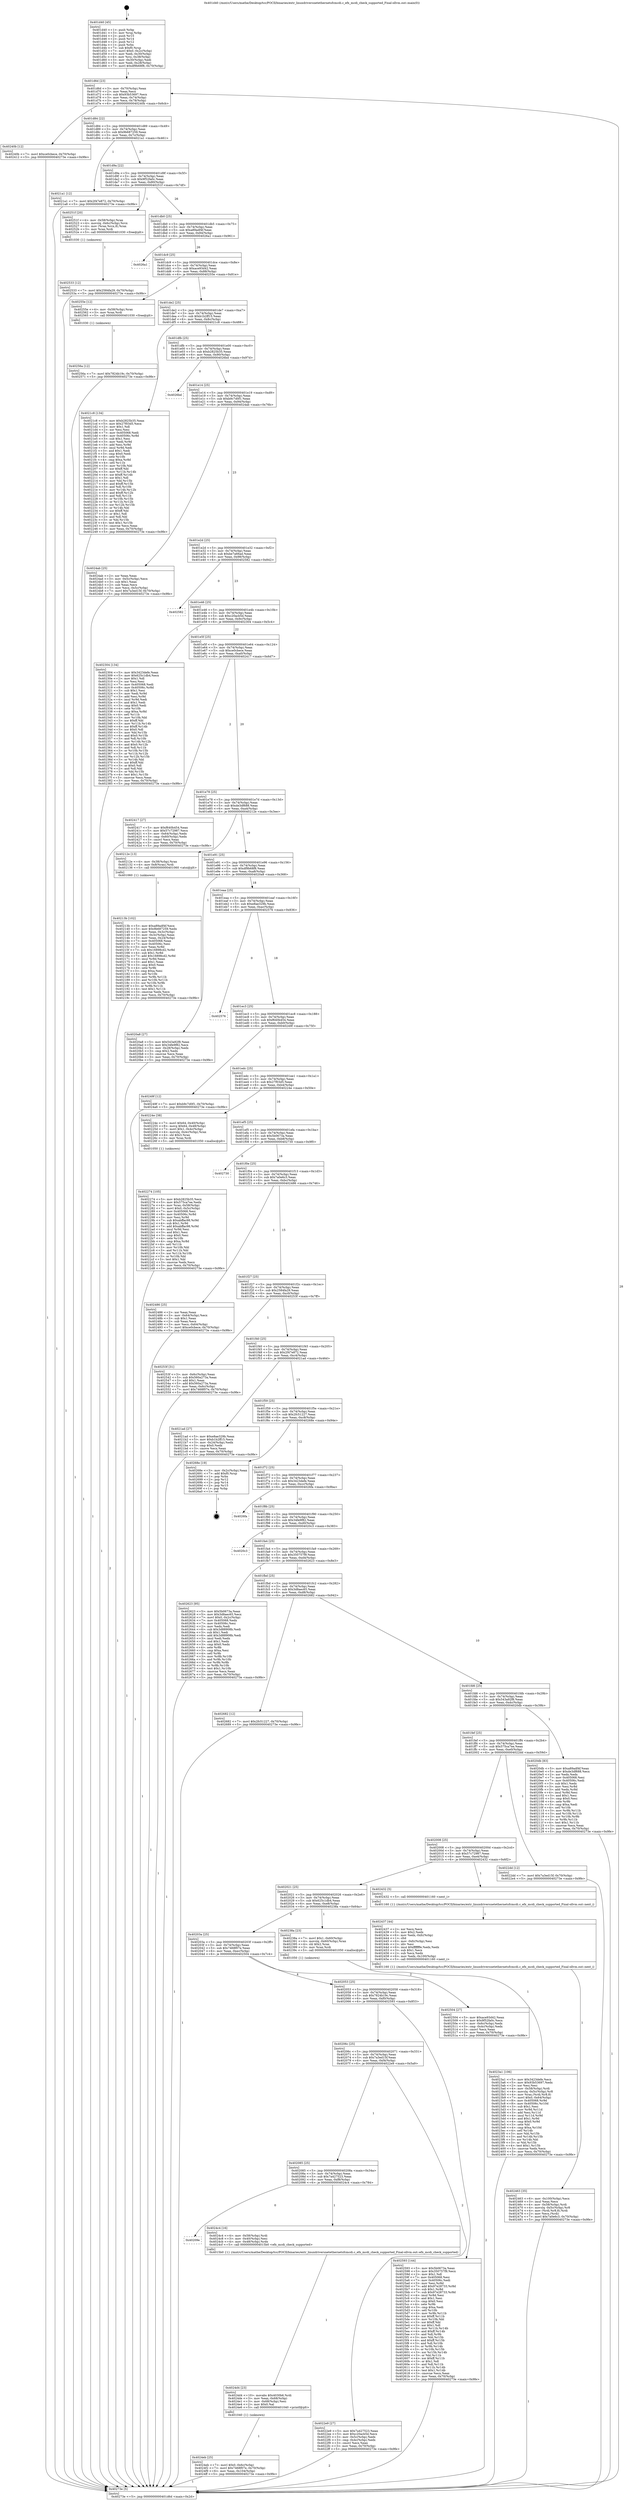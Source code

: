 digraph "0x401d40" {
  label = "0x401d40 (/mnt/c/Users/mathe/Desktop/tcc/POCII/binaries/extr_linuxdriversnetethernetsfcmcdi.c_efx_mcdi_check_supported_Final-ollvm.out::main(0))"
  labelloc = "t"
  node[shape=record]

  Entry [label="",width=0.3,height=0.3,shape=circle,fillcolor=black,style=filled]
  "0x401d6d" [label="{
     0x401d6d [23]\l
     | [instrs]\l
     &nbsp;&nbsp;0x401d6d \<+3\>: mov -0x70(%rbp),%eax\l
     &nbsp;&nbsp;0x401d70 \<+2\>: mov %eax,%ecx\l
     &nbsp;&nbsp;0x401d72 \<+6\>: sub $0x93b53697,%ecx\l
     &nbsp;&nbsp;0x401d78 \<+3\>: mov %eax,-0x74(%rbp)\l
     &nbsp;&nbsp;0x401d7b \<+3\>: mov %ecx,-0x78(%rbp)\l
     &nbsp;&nbsp;0x401d7e \<+6\>: je 000000000040240b \<main+0x6cb\>\l
  }"]
  "0x40240b" [label="{
     0x40240b [12]\l
     | [instrs]\l
     &nbsp;&nbsp;0x40240b \<+7\>: movl $0xce0cbece,-0x70(%rbp)\l
     &nbsp;&nbsp;0x402412 \<+5\>: jmp 000000000040273e \<main+0x9fe\>\l
  }"]
  "0x401d84" [label="{
     0x401d84 [22]\l
     | [instrs]\l
     &nbsp;&nbsp;0x401d84 \<+5\>: jmp 0000000000401d89 \<main+0x49\>\l
     &nbsp;&nbsp;0x401d89 \<+3\>: mov -0x74(%rbp),%eax\l
     &nbsp;&nbsp;0x401d8c \<+5\>: sub $0x9b687259,%eax\l
     &nbsp;&nbsp;0x401d91 \<+3\>: mov %eax,-0x7c(%rbp)\l
     &nbsp;&nbsp;0x401d94 \<+6\>: je 00000000004021a1 \<main+0x461\>\l
  }"]
  Exit [label="",width=0.3,height=0.3,shape=circle,fillcolor=black,style=filled,peripheries=2]
  "0x4021a1" [label="{
     0x4021a1 [12]\l
     | [instrs]\l
     &nbsp;&nbsp;0x4021a1 \<+7\>: movl $0x2f47e872,-0x70(%rbp)\l
     &nbsp;&nbsp;0x4021a8 \<+5\>: jmp 000000000040273e \<main+0x9fe\>\l
  }"]
  "0x401d9a" [label="{
     0x401d9a [22]\l
     | [instrs]\l
     &nbsp;&nbsp;0x401d9a \<+5\>: jmp 0000000000401d9f \<main+0x5f\>\l
     &nbsp;&nbsp;0x401d9f \<+3\>: mov -0x74(%rbp),%eax\l
     &nbsp;&nbsp;0x401da2 \<+5\>: sub $0x9f52fa0c,%eax\l
     &nbsp;&nbsp;0x401da7 \<+3\>: mov %eax,-0x80(%rbp)\l
     &nbsp;&nbsp;0x401daa \<+6\>: je 000000000040251f \<main+0x7df\>\l
  }"]
  "0x40256a" [label="{
     0x40256a [12]\l
     | [instrs]\l
     &nbsp;&nbsp;0x40256a \<+7\>: movl $0x7824b19c,-0x70(%rbp)\l
     &nbsp;&nbsp;0x402571 \<+5\>: jmp 000000000040273e \<main+0x9fe\>\l
  }"]
  "0x40251f" [label="{
     0x40251f [20]\l
     | [instrs]\l
     &nbsp;&nbsp;0x40251f \<+4\>: mov -0x58(%rbp),%rax\l
     &nbsp;&nbsp;0x402523 \<+4\>: movslq -0x6c(%rbp),%rcx\l
     &nbsp;&nbsp;0x402527 \<+4\>: mov (%rax,%rcx,8),%rax\l
     &nbsp;&nbsp;0x40252b \<+3\>: mov %rax,%rdi\l
     &nbsp;&nbsp;0x40252e \<+5\>: call 0000000000401030 \<free@plt\>\l
     | [calls]\l
     &nbsp;&nbsp;0x401030 \{1\} (unknown)\l
  }"]
  "0x401db0" [label="{
     0x401db0 [25]\l
     | [instrs]\l
     &nbsp;&nbsp;0x401db0 \<+5\>: jmp 0000000000401db5 \<main+0x75\>\l
     &nbsp;&nbsp;0x401db5 \<+3\>: mov -0x74(%rbp),%eax\l
     &nbsp;&nbsp;0x401db8 \<+5\>: sub $0xa89adf4f,%eax\l
     &nbsp;&nbsp;0x401dbd \<+6\>: mov %eax,-0x84(%rbp)\l
     &nbsp;&nbsp;0x401dc3 \<+6\>: je 00000000004026a1 \<main+0x961\>\l
  }"]
  "0x402533" [label="{
     0x402533 [12]\l
     | [instrs]\l
     &nbsp;&nbsp;0x402533 \<+7\>: movl $0x2584fa29,-0x70(%rbp)\l
     &nbsp;&nbsp;0x40253a \<+5\>: jmp 000000000040273e \<main+0x9fe\>\l
  }"]
  "0x4026a1" [label="{
     0x4026a1\l
  }", style=dashed]
  "0x401dc9" [label="{
     0x401dc9 [25]\l
     | [instrs]\l
     &nbsp;&nbsp;0x401dc9 \<+5\>: jmp 0000000000401dce \<main+0x8e\>\l
     &nbsp;&nbsp;0x401dce \<+3\>: mov -0x74(%rbp),%eax\l
     &nbsp;&nbsp;0x401dd1 \<+5\>: sub $0xace93d42,%eax\l
     &nbsp;&nbsp;0x401dd6 \<+6\>: mov %eax,-0x88(%rbp)\l
     &nbsp;&nbsp;0x401ddc \<+6\>: je 000000000040255e \<main+0x81e\>\l
  }"]
  "0x4024eb" [label="{
     0x4024eb [25]\l
     | [instrs]\l
     &nbsp;&nbsp;0x4024eb \<+7\>: movl $0x0,-0x6c(%rbp)\l
     &nbsp;&nbsp;0x4024f2 \<+7\>: movl $0x7468f07e,-0x70(%rbp)\l
     &nbsp;&nbsp;0x4024f9 \<+6\>: mov %eax,-0x104(%rbp)\l
     &nbsp;&nbsp;0x4024ff \<+5\>: jmp 000000000040273e \<main+0x9fe\>\l
  }"]
  "0x40255e" [label="{
     0x40255e [12]\l
     | [instrs]\l
     &nbsp;&nbsp;0x40255e \<+4\>: mov -0x58(%rbp),%rax\l
     &nbsp;&nbsp;0x402562 \<+3\>: mov %rax,%rdi\l
     &nbsp;&nbsp;0x402565 \<+5\>: call 0000000000401030 \<free@plt\>\l
     | [calls]\l
     &nbsp;&nbsp;0x401030 \{1\} (unknown)\l
  }"]
  "0x401de2" [label="{
     0x401de2 [25]\l
     | [instrs]\l
     &nbsp;&nbsp;0x401de2 \<+5\>: jmp 0000000000401de7 \<main+0xa7\>\l
     &nbsp;&nbsp;0x401de7 \<+3\>: mov -0x74(%rbp),%eax\l
     &nbsp;&nbsp;0x401dea \<+5\>: sub $0xb1b2ff15,%eax\l
     &nbsp;&nbsp;0x401def \<+6\>: mov %eax,-0x8c(%rbp)\l
     &nbsp;&nbsp;0x401df5 \<+6\>: je 00000000004021c8 \<main+0x488\>\l
  }"]
  "0x4024d4" [label="{
     0x4024d4 [23]\l
     | [instrs]\l
     &nbsp;&nbsp;0x4024d4 \<+10\>: movabs $0x4030b6,%rdi\l
     &nbsp;&nbsp;0x4024de \<+3\>: mov %eax,-0x68(%rbp)\l
     &nbsp;&nbsp;0x4024e1 \<+3\>: mov -0x68(%rbp),%esi\l
     &nbsp;&nbsp;0x4024e4 \<+2\>: mov $0x0,%al\l
     &nbsp;&nbsp;0x4024e6 \<+5\>: call 0000000000401040 \<printf@plt\>\l
     | [calls]\l
     &nbsp;&nbsp;0x401040 \{1\} (unknown)\l
  }"]
  "0x4021c8" [label="{
     0x4021c8 [134]\l
     | [instrs]\l
     &nbsp;&nbsp;0x4021c8 \<+5\>: mov $0xb2825b35,%eax\l
     &nbsp;&nbsp;0x4021cd \<+5\>: mov $0x27f03d5,%ecx\l
     &nbsp;&nbsp;0x4021d2 \<+2\>: mov $0x1,%dl\l
     &nbsp;&nbsp;0x4021d4 \<+2\>: xor %esi,%esi\l
     &nbsp;&nbsp;0x4021d6 \<+7\>: mov 0x405068,%edi\l
     &nbsp;&nbsp;0x4021dd \<+8\>: mov 0x40506c,%r8d\l
     &nbsp;&nbsp;0x4021e5 \<+3\>: sub $0x1,%esi\l
     &nbsp;&nbsp;0x4021e8 \<+3\>: mov %edi,%r9d\l
     &nbsp;&nbsp;0x4021eb \<+3\>: add %esi,%r9d\l
     &nbsp;&nbsp;0x4021ee \<+4\>: imul %r9d,%edi\l
     &nbsp;&nbsp;0x4021f2 \<+3\>: and $0x1,%edi\l
     &nbsp;&nbsp;0x4021f5 \<+3\>: cmp $0x0,%edi\l
     &nbsp;&nbsp;0x4021f8 \<+4\>: sete %r10b\l
     &nbsp;&nbsp;0x4021fc \<+4\>: cmp $0xa,%r8d\l
     &nbsp;&nbsp;0x402200 \<+4\>: setl %r11b\l
     &nbsp;&nbsp;0x402204 \<+3\>: mov %r10b,%bl\l
     &nbsp;&nbsp;0x402207 \<+3\>: xor $0xff,%bl\l
     &nbsp;&nbsp;0x40220a \<+3\>: mov %r11b,%r14b\l
     &nbsp;&nbsp;0x40220d \<+4\>: xor $0xff,%r14b\l
     &nbsp;&nbsp;0x402211 \<+3\>: xor $0x1,%dl\l
     &nbsp;&nbsp;0x402214 \<+3\>: mov %bl,%r15b\l
     &nbsp;&nbsp;0x402217 \<+4\>: and $0xff,%r15b\l
     &nbsp;&nbsp;0x40221b \<+3\>: and %dl,%r10b\l
     &nbsp;&nbsp;0x40221e \<+3\>: mov %r14b,%r12b\l
     &nbsp;&nbsp;0x402221 \<+4\>: and $0xff,%r12b\l
     &nbsp;&nbsp;0x402225 \<+3\>: and %dl,%r11b\l
     &nbsp;&nbsp;0x402228 \<+3\>: or %r10b,%r15b\l
     &nbsp;&nbsp;0x40222b \<+3\>: or %r11b,%r12b\l
     &nbsp;&nbsp;0x40222e \<+3\>: xor %r12b,%r15b\l
     &nbsp;&nbsp;0x402231 \<+3\>: or %r14b,%bl\l
     &nbsp;&nbsp;0x402234 \<+3\>: xor $0xff,%bl\l
     &nbsp;&nbsp;0x402237 \<+3\>: or $0x1,%dl\l
     &nbsp;&nbsp;0x40223a \<+2\>: and %dl,%bl\l
     &nbsp;&nbsp;0x40223c \<+3\>: or %bl,%r15b\l
     &nbsp;&nbsp;0x40223f \<+4\>: test $0x1,%r15b\l
     &nbsp;&nbsp;0x402243 \<+3\>: cmovne %ecx,%eax\l
     &nbsp;&nbsp;0x402246 \<+3\>: mov %eax,-0x70(%rbp)\l
     &nbsp;&nbsp;0x402249 \<+5\>: jmp 000000000040273e \<main+0x9fe\>\l
  }"]
  "0x401dfb" [label="{
     0x401dfb [25]\l
     | [instrs]\l
     &nbsp;&nbsp;0x401dfb \<+5\>: jmp 0000000000401e00 \<main+0xc0\>\l
     &nbsp;&nbsp;0x401e00 \<+3\>: mov -0x74(%rbp),%eax\l
     &nbsp;&nbsp;0x401e03 \<+5\>: sub $0xb2825b35,%eax\l
     &nbsp;&nbsp;0x401e08 \<+6\>: mov %eax,-0x90(%rbp)\l
     &nbsp;&nbsp;0x401e0e \<+6\>: je 00000000004026bd \<main+0x97d\>\l
  }"]
  "0x40209e" [label="{
     0x40209e\l
  }", style=dashed]
  "0x4026bd" [label="{
     0x4026bd\l
  }", style=dashed]
  "0x401e14" [label="{
     0x401e14 [25]\l
     | [instrs]\l
     &nbsp;&nbsp;0x401e14 \<+5\>: jmp 0000000000401e19 \<main+0xd9\>\l
     &nbsp;&nbsp;0x401e19 \<+3\>: mov -0x74(%rbp),%eax\l
     &nbsp;&nbsp;0x401e1c \<+5\>: sub $0xb9c7d0f1,%eax\l
     &nbsp;&nbsp;0x401e21 \<+6\>: mov %eax,-0x94(%rbp)\l
     &nbsp;&nbsp;0x401e27 \<+6\>: je 00000000004024ab \<main+0x76b\>\l
  }"]
  "0x4024c4" [label="{
     0x4024c4 [16]\l
     | [instrs]\l
     &nbsp;&nbsp;0x4024c4 \<+4\>: mov -0x58(%rbp),%rdi\l
     &nbsp;&nbsp;0x4024c8 \<+3\>: mov -0x40(%rbp),%esi\l
     &nbsp;&nbsp;0x4024cb \<+4\>: mov -0x48(%rbp),%rdx\l
     &nbsp;&nbsp;0x4024cf \<+5\>: call 00000000004015b0 \<efx_mcdi_check_supported\>\l
     | [calls]\l
     &nbsp;&nbsp;0x4015b0 \{1\} (/mnt/c/Users/mathe/Desktop/tcc/POCII/binaries/extr_linuxdriversnetethernetsfcmcdi.c_efx_mcdi_check_supported_Final-ollvm.out::efx_mcdi_check_supported)\l
  }"]
  "0x4024ab" [label="{
     0x4024ab [25]\l
     | [instrs]\l
     &nbsp;&nbsp;0x4024ab \<+2\>: xor %eax,%eax\l
     &nbsp;&nbsp;0x4024ad \<+3\>: mov -0x5c(%rbp),%ecx\l
     &nbsp;&nbsp;0x4024b0 \<+3\>: sub $0x1,%eax\l
     &nbsp;&nbsp;0x4024b3 \<+2\>: sub %eax,%ecx\l
     &nbsp;&nbsp;0x4024b5 \<+3\>: mov %ecx,-0x5c(%rbp)\l
     &nbsp;&nbsp;0x4024b8 \<+7\>: movl $0x7a3ed15f,-0x70(%rbp)\l
     &nbsp;&nbsp;0x4024bf \<+5\>: jmp 000000000040273e \<main+0x9fe\>\l
  }"]
  "0x401e2d" [label="{
     0x401e2d [25]\l
     | [instrs]\l
     &nbsp;&nbsp;0x401e2d \<+5\>: jmp 0000000000401e32 \<main+0xf2\>\l
     &nbsp;&nbsp;0x401e32 \<+3\>: mov -0x74(%rbp),%eax\l
     &nbsp;&nbsp;0x401e35 \<+5\>: sub $0xbe7a66ad,%eax\l
     &nbsp;&nbsp;0x401e3a \<+6\>: mov %eax,-0x98(%rbp)\l
     &nbsp;&nbsp;0x401e40 \<+6\>: je 0000000000402582 \<main+0x842\>\l
  }"]
  "0x402463" [label="{
     0x402463 [35]\l
     | [instrs]\l
     &nbsp;&nbsp;0x402463 \<+6\>: mov -0x100(%rbp),%ecx\l
     &nbsp;&nbsp;0x402469 \<+3\>: imul %eax,%ecx\l
     &nbsp;&nbsp;0x40246c \<+4\>: mov -0x58(%rbp),%rdi\l
     &nbsp;&nbsp;0x402470 \<+4\>: movslq -0x5c(%rbp),%r8\l
     &nbsp;&nbsp;0x402474 \<+4\>: mov (%rdi,%r8,8),%rdi\l
     &nbsp;&nbsp;0x402478 \<+2\>: mov %ecx,(%rdi)\l
     &nbsp;&nbsp;0x40247a \<+7\>: movl $0x7a0e6c3,-0x70(%rbp)\l
     &nbsp;&nbsp;0x402481 \<+5\>: jmp 000000000040273e \<main+0x9fe\>\l
  }"]
  "0x402582" [label="{
     0x402582\l
  }", style=dashed]
  "0x401e46" [label="{
     0x401e46 [25]\l
     | [instrs]\l
     &nbsp;&nbsp;0x401e46 \<+5\>: jmp 0000000000401e4b \<main+0x10b\>\l
     &nbsp;&nbsp;0x401e4b \<+3\>: mov -0x74(%rbp),%eax\l
     &nbsp;&nbsp;0x401e4e \<+5\>: sub $0xc20acb5d,%eax\l
     &nbsp;&nbsp;0x401e53 \<+6\>: mov %eax,-0x9c(%rbp)\l
     &nbsp;&nbsp;0x401e59 \<+6\>: je 0000000000402304 \<main+0x5c4\>\l
  }"]
  "0x402437" [label="{
     0x402437 [44]\l
     | [instrs]\l
     &nbsp;&nbsp;0x402437 \<+2\>: xor %ecx,%ecx\l
     &nbsp;&nbsp;0x402439 \<+5\>: mov $0x2,%edx\l
     &nbsp;&nbsp;0x40243e \<+6\>: mov %edx,-0xfc(%rbp)\l
     &nbsp;&nbsp;0x402444 \<+1\>: cltd\l
     &nbsp;&nbsp;0x402445 \<+6\>: mov -0xfc(%rbp),%esi\l
     &nbsp;&nbsp;0x40244b \<+2\>: idiv %esi\l
     &nbsp;&nbsp;0x40244d \<+6\>: imul $0xfffffffe,%edx,%edx\l
     &nbsp;&nbsp;0x402453 \<+3\>: sub $0x1,%ecx\l
     &nbsp;&nbsp;0x402456 \<+2\>: sub %ecx,%edx\l
     &nbsp;&nbsp;0x402458 \<+6\>: mov %edx,-0x100(%rbp)\l
     &nbsp;&nbsp;0x40245e \<+5\>: call 0000000000401160 \<next_i\>\l
     | [calls]\l
     &nbsp;&nbsp;0x401160 \{1\} (/mnt/c/Users/mathe/Desktop/tcc/POCII/binaries/extr_linuxdriversnetethernetsfcmcdi.c_efx_mcdi_check_supported_Final-ollvm.out::next_i)\l
  }"]
  "0x402304" [label="{
     0x402304 [134]\l
     | [instrs]\l
     &nbsp;&nbsp;0x402304 \<+5\>: mov $0x3423defe,%eax\l
     &nbsp;&nbsp;0x402309 \<+5\>: mov $0x625c1db4,%ecx\l
     &nbsp;&nbsp;0x40230e \<+2\>: mov $0x1,%dl\l
     &nbsp;&nbsp;0x402310 \<+2\>: xor %esi,%esi\l
     &nbsp;&nbsp;0x402312 \<+7\>: mov 0x405068,%edi\l
     &nbsp;&nbsp;0x402319 \<+8\>: mov 0x40506c,%r8d\l
     &nbsp;&nbsp;0x402321 \<+3\>: sub $0x1,%esi\l
     &nbsp;&nbsp;0x402324 \<+3\>: mov %edi,%r9d\l
     &nbsp;&nbsp;0x402327 \<+3\>: add %esi,%r9d\l
     &nbsp;&nbsp;0x40232a \<+4\>: imul %r9d,%edi\l
     &nbsp;&nbsp;0x40232e \<+3\>: and $0x1,%edi\l
     &nbsp;&nbsp;0x402331 \<+3\>: cmp $0x0,%edi\l
     &nbsp;&nbsp;0x402334 \<+4\>: sete %r10b\l
     &nbsp;&nbsp;0x402338 \<+4\>: cmp $0xa,%r8d\l
     &nbsp;&nbsp;0x40233c \<+4\>: setl %r11b\l
     &nbsp;&nbsp;0x402340 \<+3\>: mov %r10b,%bl\l
     &nbsp;&nbsp;0x402343 \<+3\>: xor $0xff,%bl\l
     &nbsp;&nbsp;0x402346 \<+3\>: mov %r11b,%r14b\l
     &nbsp;&nbsp;0x402349 \<+4\>: xor $0xff,%r14b\l
     &nbsp;&nbsp;0x40234d \<+3\>: xor $0x0,%dl\l
     &nbsp;&nbsp;0x402350 \<+3\>: mov %bl,%r15b\l
     &nbsp;&nbsp;0x402353 \<+4\>: and $0x0,%r15b\l
     &nbsp;&nbsp;0x402357 \<+3\>: and %dl,%r10b\l
     &nbsp;&nbsp;0x40235a \<+3\>: mov %r14b,%r12b\l
     &nbsp;&nbsp;0x40235d \<+4\>: and $0x0,%r12b\l
     &nbsp;&nbsp;0x402361 \<+3\>: and %dl,%r11b\l
     &nbsp;&nbsp;0x402364 \<+3\>: or %r10b,%r15b\l
     &nbsp;&nbsp;0x402367 \<+3\>: or %r11b,%r12b\l
     &nbsp;&nbsp;0x40236a \<+3\>: xor %r12b,%r15b\l
     &nbsp;&nbsp;0x40236d \<+3\>: or %r14b,%bl\l
     &nbsp;&nbsp;0x402370 \<+3\>: xor $0xff,%bl\l
     &nbsp;&nbsp;0x402373 \<+3\>: or $0x0,%dl\l
     &nbsp;&nbsp;0x402376 \<+2\>: and %dl,%bl\l
     &nbsp;&nbsp;0x402378 \<+3\>: or %bl,%r15b\l
     &nbsp;&nbsp;0x40237b \<+4\>: test $0x1,%r15b\l
     &nbsp;&nbsp;0x40237f \<+3\>: cmovne %ecx,%eax\l
     &nbsp;&nbsp;0x402382 \<+3\>: mov %eax,-0x70(%rbp)\l
     &nbsp;&nbsp;0x402385 \<+5\>: jmp 000000000040273e \<main+0x9fe\>\l
  }"]
  "0x401e5f" [label="{
     0x401e5f [25]\l
     | [instrs]\l
     &nbsp;&nbsp;0x401e5f \<+5\>: jmp 0000000000401e64 \<main+0x124\>\l
     &nbsp;&nbsp;0x401e64 \<+3\>: mov -0x74(%rbp),%eax\l
     &nbsp;&nbsp;0x401e67 \<+5\>: sub $0xce0cbece,%eax\l
     &nbsp;&nbsp;0x401e6c \<+6\>: mov %eax,-0xa0(%rbp)\l
     &nbsp;&nbsp;0x401e72 \<+6\>: je 0000000000402417 \<main+0x6d7\>\l
  }"]
  "0x4023a1" [label="{
     0x4023a1 [106]\l
     | [instrs]\l
     &nbsp;&nbsp;0x4023a1 \<+5\>: mov $0x3423defe,%ecx\l
     &nbsp;&nbsp;0x4023a6 \<+5\>: mov $0x93b53697,%edx\l
     &nbsp;&nbsp;0x4023ab \<+2\>: xor %esi,%esi\l
     &nbsp;&nbsp;0x4023ad \<+4\>: mov -0x58(%rbp),%rdi\l
     &nbsp;&nbsp;0x4023b1 \<+4\>: movslq -0x5c(%rbp),%r8\l
     &nbsp;&nbsp;0x4023b5 \<+4\>: mov %rax,(%rdi,%r8,8)\l
     &nbsp;&nbsp;0x4023b9 \<+7\>: movl $0x0,-0x64(%rbp)\l
     &nbsp;&nbsp;0x4023c0 \<+8\>: mov 0x405068,%r9d\l
     &nbsp;&nbsp;0x4023c8 \<+8\>: mov 0x40506c,%r10d\l
     &nbsp;&nbsp;0x4023d0 \<+3\>: sub $0x1,%esi\l
     &nbsp;&nbsp;0x4023d3 \<+3\>: mov %r9d,%r11d\l
     &nbsp;&nbsp;0x4023d6 \<+3\>: add %esi,%r11d\l
     &nbsp;&nbsp;0x4023d9 \<+4\>: imul %r11d,%r9d\l
     &nbsp;&nbsp;0x4023dd \<+4\>: and $0x1,%r9d\l
     &nbsp;&nbsp;0x4023e1 \<+4\>: cmp $0x0,%r9d\l
     &nbsp;&nbsp;0x4023e5 \<+3\>: sete %bl\l
     &nbsp;&nbsp;0x4023e8 \<+4\>: cmp $0xa,%r10d\l
     &nbsp;&nbsp;0x4023ec \<+4\>: setl %r14b\l
     &nbsp;&nbsp;0x4023f0 \<+3\>: mov %bl,%r15b\l
     &nbsp;&nbsp;0x4023f3 \<+3\>: and %r14b,%r15b\l
     &nbsp;&nbsp;0x4023f6 \<+3\>: xor %r14b,%bl\l
     &nbsp;&nbsp;0x4023f9 \<+3\>: or %bl,%r15b\l
     &nbsp;&nbsp;0x4023fc \<+4\>: test $0x1,%r15b\l
     &nbsp;&nbsp;0x402400 \<+3\>: cmovne %edx,%ecx\l
     &nbsp;&nbsp;0x402403 \<+3\>: mov %ecx,-0x70(%rbp)\l
     &nbsp;&nbsp;0x402406 \<+5\>: jmp 000000000040273e \<main+0x9fe\>\l
  }"]
  "0x402417" [label="{
     0x402417 [27]\l
     | [instrs]\l
     &nbsp;&nbsp;0x402417 \<+5\>: mov $0xf640b454,%eax\l
     &nbsp;&nbsp;0x40241c \<+5\>: mov $0x57c72987,%ecx\l
     &nbsp;&nbsp;0x402421 \<+3\>: mov -0x64(%rbp),%edx\l
     &nbsp;&nbsp;0x402424 \<+3\>: cmp -0x60(%rbp),%edx\l
     &nbsp;&nbsp;0x402427 \<+3\>: cmovl %ecx,%eax\l
     &nbsp;&nbsp;0x40242a \<+3\>: mov %eax,-0x70(%rbp)\l
     &nbsp;&nbsp;0x40242d \<+5\>: jmp 000000000040273e \<main+0x9fe\>\l
  }"]
  "0x401e78" [label="{
     0x401e78 [25]\l
     | [instrs]\l
     &nbsp;&nbsp;0x401e78 \<+5\>: jmp 0000000000401e7d \<main+0x13d\>\l
     &nbsp;&nbsp;0x401e7d \<+3\>: mov -0x74(%rbp),%eax\l
     &nbsp;&nbsp;0x401e80 \<+5\>: sub $0xde3df688,%eax\l
     &nbsp;&nbsp;0x401e85 \<+6\>: mov %eax,-0xa4(%rbp)\l
     &nbsp;&nbsp;0x401e8b \<+6\>: je 000000000040212e \<main+0x3ee\>\l
  }"]
  "0x402085" [label="{
     0x402085 [25]\l
     | [instrs]\l
     &nbsp;&nbsp;0x402085 \<+5\>: jmp 000000000040208a \<main+0x34a\>\l
     &nbsp;&nbsp;0x40208a \<+3\>: mov -0x74(%rbp),%eax\l
     &nbsp;&nbsp;0x40208d \<+5\>: sub $0x7a427523,%eax\l
     &nbsp;&nbsp;0x402092 \<+6\>: mov %eax,-0xf8(%rbp)\l
     &nbsp;&nbsp;0x402098 \<+6\>: je 00000000004024c4 \<main+0x784\>\l
  }"]
  "0x40212e" [label="{
     0x40212e [13]\l
     | [instrs]\l
     &nbsp;&nbsp;0x40212e \<+4\>: mov -0x38(%rbp),%rax\l
     &nbsp;&nbsp;0x402132 \<+4\>: mov 0x8(%rax),%rdi\l
     &nbsp;&nbsp;0x402136 \<+5\>: call 0000000000401060 \<atoi@plt\>\l
     | [calls]\l
     &nbsp;&nbsp;0x401060 \{1\} (unknown)\l
  }"]
  "0x401e91" [label="{
     0x401e91 [25]\l
     | [instrs]\l
     &nbsp;&nbsp;0x401e91 \<+5\>: jmp 0000000000401e96 \<main+0x156\>\l
     &nbsp;&nbsp;0x401e96 \<+3\>: mov -0x74(%rbp),%eax\l
     &nbsp;&nbsp;0x401e99 \<+5\>: sub $0xdf9b68f8,%eax\l
     &nbsp;&nbsp;0x401e9e \<+6\>: mov %eax,-0xa8(%rbp)\l
     &nbsp;&nbsp;0x401ea4 \<+6\>: je 00000000004020a8 \<main+0x368\>\l
  }"]
  "0x4022e9" [label="{
     0x4022e9 [27]\l
     | [instrs]\l
     &nbsp;&nbsp;0x4022e9 \<+5\>: mov $0x7a427523,%eax\l
     &nbsp;&nbsp;0x4022ee \<+5\>: mov $0xc20acb5d,%ecx\l
     &nbsp;&nbsp;0x4022f3 \<+3\>: mov -0x5c(%rbp),%edx\l
     &nbsp;&nbsp;0x4022f6 \<+3\>: cmp -0x4c(%rbp),%edx\l
     &nbsp;&nbsp;0x4022f9 \<+3\>: cmovl %ecx,%eax\l
     &nbsp;&nbsp;0x4022fc \<+3\>: mov %eax,-0x70(%rbp)\l
     &nbsp;&nbsp;0x4022ff \<+5\>: jmp 000000000040273e \<main+0x9fe\>\l
  }"]
  "0x4020a8" [label="{
     0x4020a8 [27]\l
     | [instrs]\l
     &nbsp;&nbsp;0x4020a8 \<+5\>: mov $0x543a92f8,%eax\l
     &nbsp;&nbsp;0x4020ad \<+5\>: mov $0x34fe9f82,%ecx\l
     &nbsp;&nbsp;0x4020b2 \<+3\>: mov -0x28(%rbp),%edx\l
     &nbsp;&nbsp;0x4020b5 \<+3\>: cmp $0x2,%edx\l
     &nbsp;&nbsp;0x4020b8 \<+3\>: cmovne %ecx,%eax\l
     &nbsp;&nbsp;0x4020bb \<+3\>: mov %eax,-0x70(%rbp)\l
     &nbsp;&nbsp;0x4020be \<+5\>: jmp 000000000040273e \<main+0x9fe\>\l
  }"]
  "0x401eaa" [label="{
     0x401eaa [25]\l
     | [instrs]\l
     &nbsp;&nbsp;0x401eaa \<+5\>: jmp 0000000000401eaf \<main+0x16f\>\l
     &nbsp;&nbsp;0x401eaf \<+3\>: mov -0x74(%rbp),%eax\l
     &nbsp;&nbsp;0x401eb2 \<+5\>: sub $0xe8ae329b,%eax\l
     &nbsp;&nbsp;0x401eb7 \<+6\>: mov %eax,-0xac(%rbp)\l
     &nbsp;&nbsp;0x401ebd \<+6\>: je 0000000000402576 \<main+0x836\>\l
  }"]
  "0x40273e" [label="{
     0x40273e [5]\l
     | [instrs]\l
     &nbsp;&nbsp;0x40273e \<+5\>: jmp 0000000000401d6d \<main+0x2d\>\l
  }"]
  "0x401d40" [label="{
     0x401d40 [45]\l
     | [instrs]\l
     &nbsp;&nbsp;0x401d40 \<+1\>: push %rbp\l
     &nbsp;&nbsp;0x401d41 \<+3\>: mov %rsp,%rbp\l
     &nbsp;&nbsp;0x401d44 \<+2\>: push %r15\l
     &nbsp;&nbsp;0x401d46 \<+2\>: push %r14\l
     &nbsp;&nbsp;0x401d48 \<+2\>: push %r12\l
     &nbsp;&nbsp;0x401d4a \<+1\>: push %rbx\l
     &nbsp;&nbsp;0x401d4b \<+7\>: sub $0xf0,%rsp\l
     &nbsp;&nbsp;0x401d52 \<+7\>: movl $0x0,-0x2c(%rbp)\l
     &nbsp;&nbsp;0x401d59 \<+3\>: mov %edi,-0x30(%rbp)\l
     &nbsp;&nbsp;0x401d5c \<+4\>: mov %rsi,-0x38(%rbp)\l
     &nbsp;&nbsp;0x401d60 \<+3\>: mov -0x30(%rbp),%edi\l
     &nbsp;&nbsp;0x401d63 \<+3\>: mov %edi,-0x28(%rbp)\l
     &nbsp;&nbsp;0x401d66 \<+7\>: movl $0xdf9b68f8,-0x70(%rbp)\l
  }"]
  "0x40206c" [label="{
     0x40206c [25]\l
     | [instrs]\l
     &nbsp;&nbsp;0x40206c \<+5\>: jmp 0000000000402071 \<main+0x331\>\l
     &nbsp;&nbsp;0x402071 \<+3\>: mov -0x74(%rbp),%eax\l
     &nbsp;&nbsp;0x402074 \<+5\>: sub $0x7a3ed15f,%eax\l
     &nbsp;&nbsp;0x402079 \<+6\>: mov %eax,-0xf4(%rbp)\l
     &nbsp;&nbsp;0x40207f \<+6\>: je 00000000004022e9 \<main+0x5a9\>\l
  }"]
  "0x402576" [label="{
     0x402576\l
  }", style=dashed]
  "0x401ec3" [label="{
     0x401ec3 [25]\l
     | [instrs]\l
     &nbsp;&nbsp;0x401ec3 \<+5\>: jmp 0000000000401ec8 \<main+0x188\>\l
     &nbsp;&nbsp;0x401ec8 \<+3\>: mov -0x74(%rbp),%eax\l
     &nbsp;&nbsp;0x401ecb \<+5\>: sub $0xf640b454,%eax\l
     &nbsp;&nbsp;0x401ed0 \<+6\>: mov %eax,-0xb0(%rbp)\l
     &nbsp;&nbsp;0x401ed6 \<+6\>: je 000000000040249f \<main+0x75f\>\l
  }"]
  "0x402593" [label="{
     0x402593 [144]\l
     | [instrs]\l
     &nbsp;&nbsp;0x402593 \<+5\>: mov $0x5b0673a,%eax\l
     &nbsp;&nbsp;0x402598 \<+5\>: mov $0x350757f9,%ecx\l
     &nbsp;&nbsp;0x40259d \<+2\>: mov $0x1,%dl\l
     &nbsp;&nbsp;0x40259f \<+7\>: mov 0x405068,%esi\l
     &nbsp;&nbsp;0x4025a6 \<+7\>: mov 0x40506c,%edi\l
     &nbsp;&nbsp;0x4025ad \<+3\>: mov %esi,%r8d\l
     &nbsp;&nbsp;0x4025b0 \<+7\>: add $0x97e28733,%r8d\l
     &nbsp;&nbsp;0x4025b7 \<+4\>: sub $0x1,%r8d\l
     &nbsp;&nbsp;0x4025bb \<+7\>: sub $0x97e28733,%r8d\l
     &nbsp;&nbsp;0x4025c2 \<+4\>: imul %r8d,%esi\l
     &nbsp;&nbsp;0x4025c6 \<+3\>: and $0x1,%esi\l
     &nbsp;&nbsp;0x4025c9 \<+3\>: cmp $0x0,%esi\l
     &nbsp;&nbsp;0x4025cc \<+4\>: sete %r9b\l
     &nbsp;&nbsp;0x4025d0 \<+3\>: cmp $0xa,%edi\l
     &nbsp;&nbsp;0x4025d3 \<+4\>: setl %r10b\l
     &nbsp;&nbsp;0x4025d7 \<+3\>: mov %r9b,%r11b\l
     &nbsp;&nbsp;0x4025da \<+4\>: xor $0xff,%r11b\l
     &nbsp;&nbsp;0x4025de \<+3\>: mov %r10b,%bl\l
     &nbsp;&nbsp;0x4025e1 \<+3\>: xor $0xff,%bl\l
     &nbsp;&nbsp;0x4025e4 \<+3\>: xor $0x1,%dl\l
     &nbsp;&nbsp;0x4025e7 \<+3\>: mov %r11b,%r14b\l
     &nbsp;&nbsp;0x4025ea \<+4\>: and $0xff,%r14b\l
     &nbsp;&nbsp;0x4025ee \<+3\>: and %dl,%r9b\l
     &nbsp;&nbsp;0x4025f1 \<+3\>: mov %bl,%r15b\l
     &nbsp;&nbsp;0x4025f4 \<+4\>: and $0xff,%r15b\l
     &nbsp;&nbsp;0x4025f8 \<+3\>: and %dl,%r10b\l
     &nbsp;&nbsp;0x4025fb \<+3\>: or %r9b,%r14b\l
     &nbsp;&nbsp;0x4025fe \<+3\>: or %r10b,%r15b\l
     &nbsp;&nbsp;0x402601 \<+3\>: xor %r15b,%r14b\l
     &nbsp;&nbsp;0x402604 \<+3\>: or %bl,%r11b\l
     &nbsp;&nbsp;0x402607 \<+4\>: xor $0xff,%r11b\l
     &nbsp;&nbsp;0x40260b \<+3\>: or $0x1,%dl\l
     &nbsp;&nbsp;0x40260e \<+3\>: and %dl,%r11b\l
     &nbsp;&nbsp;0x402611 \<+3\>: or %r11b,%r14b\l
     &nbsp;&nbsp;0x402614 \<+4\>: test $0x1,%r14b\l
     &nbsp;&nbsp;0x402618 \<+3\>: cmovne %ecx,%eax\l
     &nbsp;&nbsp;0x40261b \<+3\>: mov %eax,-0x70(%rbp)\l
     &nbsp;&nbsp;0x40261e \<+5\>: jmp 000000000040273e \<main+0x9fe\>\l
  }"]
  "0x40249f" [label="{
     0x40249f [12]\l
     | [instrs]\l
     &nbsp;&nbsp;0x40249f \<+7\>: movl $0xb9c7d0f1,-0x70(%rbp)\l
     &nbsp;&nbsp;0x4024a6 \<+5\>: jmp 000000000040273e \<main+0x9fe\>\l
  }"]
  "0x401edc" [label="{
     0x401edc [25]\l
     | [instrs]\l
     &nbsp;&nbsp;0x401edc \<+5\>: jmp 0000000000401ee1 \<main+0x1a1\>\l
     &nbsp;&nbsp;0x401ee1 \<+3\>: mov -0x74(%rbp),%eax\l
     &nbsp;&nbsp;0x401ee4 \<+5\>: sub $0x27f03d5,%eax\l
     &nbsp;&nbsp;0x401ee9 \<+6\>: mov %eax,-0xb4(%rbp)\l
     &nbsp;&nbsp;0x401eef \<+6\>: je 000000000040224e \<main+0x50e\>\l
  }"]
  "0x402053" [label="{
     0x402053 [25]\l
     | [instrs]\l
     &nbsp;&nbsp;0x402053 \<+5\>: jmp 0000000000402058 \<main+0x318\>\l
     &nbsp;&nbsp;0x402058 \<+3\>: mov -0x74(%rbp),%eax\l
     &nbsp;&nbsp;0x40205b \<+5\>: sub $0x7824b19c,%eax\l
     &nbsp;&nbsp;0x402060 \<+6\>: mov %eax,-0xf0(%rbp)\l
     &nbsp;&nbsp;0x402066 \<+6\>: je 0000000000402593 \<main+0x853\>\l
  }"]
  "0x40224e" [label="{
     0x40224e [38]\l
     | [instrs]\l
     &nbsp;&nbsp;0x40224e \<+7\>: movl $0x64,-0x40(%rbp)\l
     &nbsp;&nbsp;0x402255 \<+8\>: movq $0x64,-0x48(%rbp)\l
     &nbsp;&nbsp;0x40225d \<+7\>: movl $0x1,-0x4c(%rbp)\l
     &nbsp;&nbsp;0x402264 \<+4\>: movslq -0x4c(%rbp),%rax\l
     &nbsp;&nbsp;0x402268 \<+4\>: shl $0x3,%rax\l
     &nbsp;&nbsp;0x40226c \<+3\>: mov %rax,%rdi\l
     &nbsp;&nbsp;0x40226f \<+5\>: call 0000000000401050 \<malloc@plt\>\l
     | [calls]\l
     &nbsp;&nbsp;0x401050 \{1\} (unknown)\l
  }"]
  "0x401ef5" [label="{
     0x401ef5 [25]\l
     | [instrs]\l
     &nbsp;&nbsp;0x401ef5 \<+5\>: jmp 0000000000401efa \<main+0x1ba\>\l
     &nbsp;&nbsp;0x401efa \<+3\>: mov -0x74(%rbp),%eax\l
     &nbsp;&nbsp;0x401efd \<+5\>: sub $0x5b0673a,%eax\l
     &nbsp;&nbsp;0x401f02 \<+6\>: mov %eax,-0xb8(%rbp)\l
     &nbsp;&nbsp;0x401f08 \<+6\>: je 0000000000402730 \<main+0x9f0\>\l
  }"]
  "0x402504" [label="{
     0x402504 [27]\l
     | [instrs]\l
     &nbsp;&nbsp;0x402504 \<+5\>: mov $0xace93d42,%eax\l
     &nbsp;&nbsp;0x402509 \<+5\>: mov $0x9f52fa0c,%ecx\l
     &nbsp;&nbsp;0x40250e \<+3\>: mov -0x6c(%rbp),%edx\l
     &nbsp;&nbsp;0x402511 \<+3\>: cmp -0x4c(%rbp),%edx\l
     &nbsp;&nbsp;0x402514 \<+3\>: cmovl %ecx,%eax\l
     &nbsp;&nbsp;0x402517 \<+3\>: mov %eax,-0x70(%rbp)\l
     &nbsp;&nbsp;0x40251a \<+5\>: jmp 000000000040273e \<main+0x9fe\>\l
  }"]
  "0x402730" [label="{
     0x402730\l
  }", style=dashed]
  "0x401f0e" [label="{
     0x401f0e [25]\l
     | [instrs]\l
     &nbsp;&nbsp;0x401f0e \<+5\>: jmp 0000000000401f13 \<main+0x1d3\>\l
     &nbsp;&nbsp;0x401f13 \<+3\>: mov -0x74(%rbp),%eax\l
     &nbsp;&nbsp;0x401f16 \<+5\>: sub $0x7a0e6c3,%eax\l
     &nbsp;&nbsp;0x401f1b \<+6\>: mov %eax,-0xbc(%rbp)\l
     &nbsp;&nbsp;0x401f21 \<+6\>: je 0000000000402486 \<main+0x746\>\l
  }"]
  "0x40203a" [label="{
     0x40203a [25]\l
     | [instrs]\l
     &nbsp;&nbsp;0x40203a \<+5\>: jmp 000000000040203f \<main+0x2ff\>\l
     &nbsp;&nbsp;0x40203f \<+3\>: mov -0x74(%rbp),%eax\l
     &nbsp;&nbsp;0x402042 \<+5\>: sub $0x7468f07e,%eax\l
     &nbsp;&nbsp;0x402047 \<+6\>: mov %eax,-0xec(%rbp)\l
     &nbsp;&nbsp;0x40204d \<+6\>: je 0000000000402504 \<main+0x7c4\>\l
  }"]
  "0x402486" [label="{
     0x402486 [25]\l
     | [instrs]\l
     &nbsp;&nbsp;0x402486 \<+2\>: xor %eax,%eax\l
     &nbsp;&nbsp;0x402488 \<+3\>: mov -0x64(%rbp),%ecx\l
     &nbsp;&nbsp;0x40248b \<+3\>: sub $0x1,%eax\l
     &nbsp;&nbsp;0x40248e \<+2\>: sub %eax,%ecx\l
     &nbsp;&nbsp;0x402490 \<+3\>: mov %ecx,-0x64(%rbp)\l
     &nbsp;&nbsp;0x402493 \<+7\>: movl $0xce0cbece,-0x70(%rbp)\l
     &nbsp;&nbsp;0x40249a \<+5\>: jmp 000000000040273e \<main+0x9fe\>\l
  }"]
  "0x401f27" [label="{
     0x401f27 [25]\l
     | [instrs]\l
     &nbsp;&nbsp;0x401f27 \<+5\>: jmp 0000000000401f2c \<main+0x1ec\>\l
     &nbsp;&nbsp;0x401f2c \<+3\>: mov -0x74(%rbp),%eax\l
     &nbsp;&nbsp;0x401f2f \<+5\>: sub $0x2584fa29,%eax\l
     &nbsp;&nbsp;0x401f34 \<+6\>: mov %eax,-0xc0(%rbp)\l
     &nbsp;&nbsp;0x401f3a \<+6\>: je 000000000040253f \<main+0x7ff\>\l
  }"]
  "0x40238a" [label="{
     0x40238a [23]\l
     | [instrs]\l
     &nbsp;&nbsp;0x40238a \<+7\>: movl $0x1,-0x60(%rbp)\l
     &nbsp;&nbsp;0x402391 \<+4\>: movslq -0x60(%rbp),%rax\l
     &nbsp;&nbsp;0x402395 \<+4\>: shl $0x2,%rax\l
     &nbsp;&nbsp;0x402399 \<+3\>: mov %rax,%rdi\l
     &nbsp;&nbsp;0x40239c \<+5\>: call 0000000000401050 \<malloc@plt\>\l
     | [calls]\l
     &nbsp;&nbsp;0x401050 \{1\} (unknown)\l
  }"]
  "0x40253f" [label="{
     0x40253f [31]\l
     | [instrs]\l
     &nbsp;&nbsp;0x40253f \<+3\>: mov -0x6c(%rbp),%eax\l
     &nbsp;&nbsp;0x402542 \<+5\>: sub $0x560a273a,%eax\l
     &nbsp;&nbsp;0x402547 \<+3\>: add $0x1,%eax\l
     &nbsp;&nbsp;0x40254a \<+5\>: add $0x560a273a,%eax\l
     &nbsp;&nbsp;0x40254f \<+3\>: mov %eax,-0x6c(%rbp)\l
     &nbsp;&nbsp;0x402552 \<+7\>: movl $0x7468f07e,-0x70(%rbp)\l
     &nbsp;&nbsp;0x402559 \<+5\>: jmp 000000000040273e \<main+0x9fe\>\l
  }"]
  "0x401f40" [label="{
     0x401f40 [25]\l
     | [instrs]\l
     &nbsp;&nbsp;0x401f40 \<+5\>: jmp 0000000000401f45 \<main+0x205\>\l
     &nbsp;&nbsp;0x401f45 \<+3\>: mov -0x74(%rbp),%eax\l
     &nbsp;&nbsp;0x401f48 \<+5\>: sub $0x2f47e872,%eax\l
     &nbsp;&nbsp;0x401f4d \<+6\>: mov %eax,-0xc4(%rbp)\l
     &nbsp;&nbsp;0x401f53 \<+6\>: je 00000000004021ad \<main+0x46d\>\l
  }"]
  "0x402021" [label="{
     0x402021 [25]\l
     | [instrs]\l
     &nbsp;&nbsp;0x402021 \<+5\>: jmp 0000000000402026 \<main+0x2e6\>\l
     &nbsp;&nbsp;0x402026 \<+3\>: mov -0x74(%rbp),%eax\l
     &nbsp;&nbsp;0x402029 \<+5\>: sub $0x625c1db4,%eax\l
     &nbsp;&nbsp;0x40202e \<+6\>: mov %eax,-0xe8(%rbp)\l
     &nbsp;&nbsp;0x402034 \<+6\>: je 000000000040238a \<main+0x64a\>\l
  }"]
  "0x4021ad" [label="{
     0x4021ad [27]\l
     | [instrs]\l
     &nbsp;&nbsp;0x4021ad \<+5\>: mov $0xe8ae329b,%eax\l
     &nbsp;&nbsp;0x4021b2 \<+5\>: mov $0xb1b2ff15,%ecx\l
     &nbsp;&nbsp;0x4021b7 \<+3\>: mov -0x24(%rbp),%edx\l
     &nbsp;&nbsp;0x4021ba \<+3\>: cmp $0x0,%edx\l
     &nbsp;&nbsp;0x4021bd \<+3\>: cmove %ecx,%eax\l
     &nbsp;&nbsp;0x4021c0 \<+3\>: mov %eax,-0x70(%rbp)\l
     &nbsp;&nbsp;0x4021c3 \<+5\>: jmp 000000000040273e \<main+0x9fe\>\l
  }"]
  "0x401f59" [label="{
     0x401f59 [25]\l
     | [instrs]\l
     &nbsp;&nbsp;0x401f59 \<+5\>: jmp 0000000000401f5e \<main+0x21e\>\l
     &nbsp;&nbsp;0x401f5e \<+3\>: mov -0x74(%rbp),%eax\l
     &nbsp;&nbsp;0x401f61 \<+5\>: sub $0x2fc51227,%eax\l
     &nbsp;&nbsp;0x401f66 \<+6\>: mov %eax,-0xc8(%rbp)\l
     &nbsp;&nbsp;0x401f6c \<+6\>: je 000000000040268e \<main+0x94e\>\l
  }"]
  "0x402432" [label="{
     0x402432 [5]\l
     | [instrs]\l
     &nbsp;&nbsp;0x402432 \<+5\>: call 0000000000401160 \<next_i\>\l
     | [calls]\l
     &nbsp;&nbsp;0x401160 \{1\} (/mnt/c/Users/mathe/Desktop/tcc/POCII/binaries/extr_linuxdriversnetethernetsfcmcdi.c_efx_mcdi_check_supported_Final-ollvm.out::next_i)\l
  }"]
  "0x40268e" [label="{
     0x40268e [19]\l
     | [instrs]\l
     &nbsp;&nbsp;0x40268e \<+3\>: mov -0x2c(%rbp),%eax\l
     &nbsp;&nbsp;0x402691 \<+7\>: add $0xf0,%rsp\l
     &nbsp;&nbsp;0x402698 \<+1\>: pop %rbx\l
     &nbsp;&nbsp;0x402699 \<+2\>: pop %r12\l
     &nbsp;&nbsp;0x40269b \<+2\>: pop %r14\l
     &nbsp;&nbsp;0x40269d \<+2\>: pop %r15\l
     &nbsp;&nbsp;0x40269f \<+1\>: pop %rbp\l
     &nbsp;&nbsp;0x4026a0 \<+1\>: ret\l
  }"]
  "0x401f72" [label="{
     0x401f72 [25]\l
     | [instrs]\l
     &nbsp;&nbsp;0x401f72 \<+5\>: jmp 0000000000401f77 \<main+0x237\>\l
     &nbsp;&nbsp;0x401f77 \<+3\>: mov -0x74(%rbp),%eax\l
     &nbsp;&nbsp;0x401f7a \<+5\>: sub $0x3423defe,%eax\l
     &nbsp;&nbsp;0x401f7f \<+6\>: mov %eax,-0xcc(%rbp)\l
     &nbsp;&nbsp;0x401f85 \<+6\>: je 00000000004026fa \<main+0x9ba\>\l
  }"]
  "0x402008" [label="{
     0x402008 [25]\l
     | [instrs]\l
     &nbsp;&nbsp;0x402008 \<+5\>: jmp 000000000040200d \<main+0x2cd\>\l
     &nbsp;&nbsp;0x40200d \<+3\>: mov -0x74(%rbp),%eax\l
     &nbsp;&nbsp;0x402010 \<+5\>: sub $0x57c72987,%eax\l
     &nbsp;&nbsp;0x402015 \<+6\>: mov %eax,-0xe4(%rbp)\l
     &nbsp;&nbsp;0x40201b \<+6\>: je 0000000000402432 \<main+0x6f2\>\l
  }"]
  "0x4026fa" [label="{
     0x4026fa\l
  }", style=dashed]
  "0x401f8b" [label="{
     0x401f8b [25]\l
     | [instrs]\l
     &nbsp;&nbsp;0x401f8b \<+5\>: jmp 0000000000401f90 \<main+0x250\>\l
     &nbsp;&nbsp;0x401f90 \<+3\>: mov -0x74(%rbp),%eax\l
     &nbsp;&nbsp;0x401f93 \<+5\>: sub $0x34fe9f82,%eax\l
     &nbsp;&nbsp;0x401f98 \<+6\>: mov %eax,-0xd0(%rbp)\l
     &nbsp;&nbsp;0x401f9e \<+6\>: je 00000000004020c3 \<main+0x383\>\l
  }"]
  "0x4022dd" [label="{
     0x4022dd [12]\l
     | [instrs]\l
     &nbsp;&nbsp;0x4022dd \<+7\>: movl $0x7a3ed15f,-0x70(%rbp)\l
     &nbsp;&nbsp;0x4022e4 \<+5\>: jmp 000000000040273e \<main+0x9fe\>\l
  }"]
  "0x4020c3" [label="{
     0x4020c3\l
  }", style=dashed]
  "0x401fa4" [label="{
     0x401fa4 [25]\l
     | [instrs]\l
     &nbsp;&nbsp;0x401fa4 \<+5\>: jmp 0000000000401fa9 \<main+0x269\>\l
     &nbsp;&nbsp;0x401fa9 \<+3\>: mov -0x74(%rbp),%eax\l
     &nbsp;&nbsp;0x401fac \<+5\>: sub $0x350757f9,%eax\l
     &nbsp;&nbsp;0x401fb1 \<+6\>: mov %eax,-0xd4(%rbp)\l
     &nbsp;&nbsp;0x401fb7 \<+6\>: je 0000000000402623 \<main+0x8e3\>\l
  }"]
  "0x402274" [label="{
     0x402274 [105]\l
     | [instrs]\l
     &nbsp;&nbsp;0x402274 \<+5\>: mov $0xb2825b35,%ecx\l
     &nbsp;&nbsp;0x402279 \<+5\>: mov $0x575ca7ee,%edx\l
     &nbsp;&nbsp;0x40227e \<+4\>: mov %rax,-0x58(%rbp)\l
     &nbsp;&nbsp;0x402282 \<+7\>: movl $0x0,-0x5c(%rbp)\l
     &nbsp;&nbsp;0x402289 \<+7\>: mov 0x405068,%esi\l
     &nbsp;&nbsp;0x402290 \<+8\>: mov 0x40506c,%r8d\l
     &nbsp;&nbsp;0x402298 \<+3\>: mov %esi,%r9d\l
     &nbsp;&nbsp;0x40229b \<+7\>: sub $0xabffac98,%r9d\l
     &nbsp;&nbsp;0x4022a2 \<+4\>: sub $0x1,%r9d\l
     &nbsp;&nbsp;0x4022a6 \<+7\>: add $0xabffac98,%r9d\l
     &nbsp;&nbsp;0x4022ad \<+4\>: imul %r9d,%esi\l
     &nbsp;&nbsp;0x4022b1 \<+3\>: and $0x1,%esi\l
     &nbsp;&nbsp;0x4022b4 \<+3\>: cmp $0x0,%esi\l
     &nbsp;&nbsp;0x4022b7 \<+4\>: sete %r10b\l
     &nbsp;&nbsp;0x4022bb \<+4\>: cmp $0xa,%r8d\l
     &nbsp;&nbsp;0x4022bf \<+4\>: setl %r11b\l
     &nbsp;&nbsp;0x4022c3 \<+3\>: mov %r10b,%bl\l
     &nbsp;&nbsp;0x4022c6 \<+3\>: and %r11b,%bl\l
     &nbsp;&nbsp;0x4022c9 \<+3\>: xor %r11b,%r10b\l
     &nbsp;&nbsp;0x4022cc \<+3\>: or %r10b,%bl\l
     &nbsp;&nbsp;0x4022cf \<+3\>: test $0x1,%bl\l
     &nbsp;&nbsp;0x4022d2 \<+3\>: cmovne %edx,%ecx\l
     &nbsp;&nbsp;0x4022d5 \<+3\>: mov %ecx,-0x70(%rbp)\l
     &nbsp;&nbsp;0x4022d8 \<+5\>: jmp 000000000040273e \<main+0x9fe\>\l
  }"]
  "0x402623" [label="{
     0x402623 [95]\l
     | [instrs]\l
     &nbsp;&nbsp;0x402623 \<+5\>: mov $0x5b0673a,%eax\l
     &nbsp;&nbsp;0x402628 \<+5\>: mov $0x3d8aec65,%ecx\l
     &nbsp;&nbsp;0x40262d \<+7\>: movl $0x0,-0x2c(%rbp)\l
     &nbsp;&nbsp;0x402634 \<+7\>: mov 0x405068,%edx\l
     &nbsp;&nbsp;0x40263b \<+7\>: mov 0x40506c,%esi\l
     &nbsp;&nbsp;0x402642 \<+2\>: mov %edx,%edi\l
     &nbsp;&nbsp;0x402644 \<+6\>: sub $0x3d88908b,%edi\l
     &nbsp;&nbsp;0x40264a \<+3\>: sub $0x1,%edi\l
     &nbsp;&nbsp;0x40264d \<+6\>: add $0x3d88908b,%edi\l
     &nbsp;&nbsp;0x402653 \<+3\>: imul %edi,%edx\l
     &nbsp;&nbsp;0x402656 \<+3\>: and $0x1,%edx\l
     &nbsp;&nbsp;0x402659 \<+3\>: cmp $0x0,%edx\l
     &nbsp;&nbsp;0x40265c \<+4\>: sete %r8b\l
     &nbsp;&nbsp;0x402660 \<+3\>: cmp $0xa,%esi\l
     &nbsp;&nbsp;0x402663 \<+4\>: setl %r9b\l
     &nbsp;&nbsp;0x402667 \<+3\>: mov %r8b,%r10b\l
     &nbsp;&nbsp;0x40266a \<+3\>: and %r9b,%r10b\l
     &nbsp;&nbsp;0x40266d \<+3\>: xor %r9b,%r8b\l
     &nbsp;&nbsp;0x402670 \<+3\>: or %r8b,%r10b\l
     &nbsp;&nbsp;0x402673 \<+4\>: test $0x1,%r10b\l
     &nbsp;&nbsp;0x402677 \<+3\>: cmovne %ecx,%eax\l
     &nbsp;&nbsp;0x40267a \<+3\>: mov %eax,-0x70(%rbp)\l
     &nbsp;&nbsp;0x40267d \<+5\>: jmp 000000000040273e \<main+0x9fe\>\l
  }"]
  "0x401fbd" [label="{
     0x401fbd [25]\l
     | [instrs]\l
     &nbsp;&nbsp;0x401fbd \<+5\>: jmp 0000000000401fc2 \<main+0x282\>\l
     &nbsp;&nbsp;0x401fc2 \<+3\>: mov -0x74(%rbp),%eax\l
     &nbsp;&nbsp;0x401fc5 \<+5\>: sub $0x3d8aec65,%eax\l
     &nbsp;&nbsp;0x401fca \<+6\>: mov %eax,-0xd8(%rbp)\l
     &nbsp;&nbsp;0x401fd0 \<+6\>: je 0000000000402682 \<main+0x942\>\l
  }"]
  "0x40213b" [label="{
     0x40213b [102]\l
     | [instrs]\l
     &nbsp;&nbsp;0x40213b \<+5\>: mov $0xa89adf4f,%ecx\l
     &nbsp;&nbsp;0x402140 \<+5\>: mov $0x9b687259,%edx\l
     &nbsp;&nbsp;0x402145 \<+3\>: mov %eax,-0x3c(%rbp)\l
     &nbsp;&nbsp;0x402148 \<+3\>: mov -0x3c(%rbp),%eax\l
     &nbsp;&nbsp;0x40214b \<+3\>: mov %eax,-0x24(%rbp)\l
     &nbsp;&nbsp;0x40214e \<+7\>: mov 0x405068,%eax\l
     &nbsp;&nbsp;0x402155 \<+7\>: mov 0x40506c,%esi\l
     &nbsp;&nbsp;0x40215c \<+3\>: mov %eax,%r8d\l
     &nbsp;&nbsp;0x40215f \<+7\>: sub $0x16898cd2,%r8d\l
     &nbsp;&nbsp;0x402166 \<+4\>: sub $0x1,%r8d\l
     &nbsp;&nbsp;0x40216a \<+7\>: add $0x16898cd2,%r8d\l
     &nbsp;&nbsp;0x402171 \<+4\>: imul %r8d,%eax\l
     &nbsp;&nbsp;0x402175 \<+3\>: and $0x1,%eax\l
     &nbsp;&nbsp;0x402178 \<+3\>: cmp $0x0,%eax\l
     &nbsp;&nbsp;0x40217b \<+4\>: sete %r9b\l
     &nbsp;&nbsp;0x40217f \<+3\>: cmp $0xa,%esi\l
     &nbsp;&nbsp;0x402182 \<+4\>: setl %r10b\l
     &nbsp;&nbsp;0x402186 \<+3\>: mov %r9b,%r11b\l
     &nbsp;&nbsp;0x402189 \<+3\>: and %r10b,%r11b\l
     &nbsp;&nbsp;0x40218c \<+3\>: xor %r10b,%r9b\l
     &nbsp;&nbsp;0x40218f \<+3\>: or %r9b,%r11b\l
     &nbsp;&nbsp;0x402192 \<+4\>: test $0x1,%r11b\l
     &nbsp;&nbsp;0x402196 \<+3\>: cmovne %edx,%ecx\l
     &nbsp;&nbsp;0x402199 \<+3\>: mov %ecx,-0x70(%rbp)\l
     &nbsp;&nbsp;0x40219c \<+5\>: jmp 000000000040273e \<main+0x9fe\>\l
  }"]
  "0x402682" [label="{
     0x402682 [12]\l
     | [instrs]\l
     &nbsp;&nbsp;0x402682 \<+7\>: movl $0x2fc51227,-0x70(%rbp)\l
     &nbsp;&nbsp;0x402689 \<+5\>: jmp 000000000040273e \<main+0x9fe\>\l
  }"]
  "0x401fd6" [label="{
     0x401fd6 [25]\l
     | [instrs]\l
     &nbsp;&nbsp;0x401fd6 \<+5\>: jmp 0000000000401fdb \<main+0x29b\>\l
     &nbsp;&nbsp;0x401fdb \<+3\>: mov -0x74(%rbp),%eax\l
     &nbsp;&nbsp;0x401fde \<+5\>: sub $0x543a92f8,%eax\l
     &nbsp;&nbsp;0x401fe3 \<+6\>: mov %eax,-0xdc(%rbp)\l
     &nbsp;&nbsp;0x401fe9 \<+6\>: je 00000000004020db \<main+0x39b\>\l
  }"]
  "0x401fef" [label="{
     0x401fef [25]\l
     | [instrs]\l
     &nbsp;&nbsp;0x401fef \<+5\>: jmp 0000000000401ff4 \<main+0x2b4\>\l
     &nbsp;&nbsp;0x401ff4 \<+3\>: mov -0x74(%rbp),%eax\l
     &nbsp;&nbsp;0x401ff7 \<+5\>: sub $0x575ca7ee,%eax\l
     &nbsp;&nbsp;0x401ffc \<+6\>: mov %eax,-0xe0(%rbp)\l
     &nbsp;&nbsp;0x402002 \<+6\>: je 00000000004022dd \<main+0x59d\>\l
  }"]
  "0x4020db" [label="{
     0x4020db [83]\l
     | [instrs]\l
     &nbsp;&nbsp;0x4020db \<+5\>: mov $0xa89adf4f,%eax\l
     &nbsp;&nbsp;0x4020e0 \<+5\>: mov $0xde3df688,%ecx\l
     &nbsp;&nbsp;0x4020e5 \<+2\>: xor %edx,%edx\l
     &nbsp;&nbsp;0x4020e7 \<+7\>: mov 0x405068,%esi\l
     &nbsp;&nbsp;0x4020ee \<+7\>: mov 0x40506c,%edi\l
     &nbsp;&nbsp;0x4020f5 \<+3\>: sub $0x1,%edx\l
     &nbsp;&nbsp;0x4020f8 \<+3\>: mov %esi,%r8d\l
     &nbsp;&nbsp;0x4020fb \<+3\>: add %edx,%r8d\l
     &nbsp;&nbsp;0x4020fe \<+4\>: imul %r8d,%esi\l
     &nbsp;&nbsp;0x402102 \<+3\>: and $0x1,%esi\l
     &nbsp;&nbsp;0x402105 \<+3\>: cmp $0x0,%esi\l
     &nbsp;&nbsp;0x402108 \<+4\>: sete %r9b\l
     &nbsp;&nbsp;0x40210c \<+3\>: cmp $0xa,%edi\l
     &nbsp;&nbsp;0x40210f \<+4\>: setl %r10b\l
     &nbsp;&nbsp;0x402113 \<+3\>: mov %r9b,%r11b\l
     &nbsp;&nbsp;0x402116 \<+3\>: and %r10b,%r11b\l
     &nbsp;&nbsp;0x402119 \<+3\>: xor %r10b,%r9b\l
     &nbsp;&nbsp;0x40211c \<+3\>: or %r9b,%r11b\l
     &nbsp;&nbsp;0x40211f \<+4\>: test $0x1,%r11b\l
     &nbsp;&nbsp;0x402123 \<+3\>: cmovne %ecx,%eax\l
     &nbsp;&nbsp;0x402126 \<+3\>: mov %eax,-0x70(%rbp)\l
     &nbsp;&nbsp;0x402129 \<+5\>: jmp 000000000040273e \<main+0x9fe\>\l
  }"]
  Entry -> "0x401d40" [label=" 1"]
  "0x401d6d" -> "0x40240b" [label=" 1"]
  "0x401d6d" -> "0x401d84" [label=" 28"]
  "0x40268e" -> Exit [label=" 1"]
  "0x401d84" -> "0x4021a1" [label=" 1"]
  "0x401d84" -> "0x401d9a" [label=" 27"]
  "0x402682" -> "0x40273e" [label=" 1"]
  "0x401d9a" -> "0x40251f" [label=" 1"]
  "0x401d9a" -> "0x401db0" [label=" 26"]
  "0x402623" -> "0x40273e" [label=" 1"]
  "0x401db0" -> "0x4026a1" [label=" 0"]
  "0x401db0" -> "0x401dc9" [label=" 26"]
  "0x402593" -> "0x40273e" [label=" 1"]
  "0x401dc9" -> "0x40255e" [label=" 1"]
  "0x401dc9" -> "0x401de2" [label=" 25"]
  "0x40256a" -> "0x40273e" [label=" 1"]
  "0x401de2" -> "0x4021c8" [label=" 1"]
  "0x401de2" -> "0x401dfb" [label=" 24"]
  "0x40255e" -> "0x40256a" [label=" 1"]
  "0x401dfb" -> "0x4026bd" [label=" 0"]
  "0x401dfb" -> "0x401e14" [label=" 24"]
  "0x40253f" -> "0x40273e" [label=" 1"]
  "0x401e14" -> "0x4024ab" [label=" 1"]
  "0x401e14" -> "0x401e2d" [label=" 23"]
  "0x402533" -> "0x40273e" [label=" 1"]
  "0x401e2d" -> "0x402582" [label=" 0"]
  "0x401e2d" -> "0x401e46" [label=" 23"]
  "0x402504" -> "0x40273e" [label=" 2"]
  "0x401e46" -> "0x402304" [label=" 1"]
  "0x401e46" -> "0x401e5f" [label=" 22"]
  "0x4024eb" -> "0x40273e" [label=" 1"]
  "0x401e5f" -> "0x402417" [label=" 2"]
  "0x401e5f" -> "0x401e78" [label=" 20"]
  "0x4024d4" -> "0x4024eb" [label=" 1"]
  "0x401e78" -> "0x40212e" [label=" 1"]
  "0x401e78" -> "0x401e91" [label=" 19"]
  "0x4024c4" -> "0x4024d4" [label=" 1"]
  "0x401e91" -> "0x4020a8" [label=" 1"]
  "0x401e91" -> "0x401eaa" [label=" 18"]
  "0x4020a8" -> "0x40273e" [label=" 1"]
  "0x401d40" -> "0x401d6d" [label=" 1"]
  "0x40273e" -> "0x401d6d" [label=" 28"]
  "0x402085" -> "0x40209e" [label=" 0"]
  "0x401eaa" -> "0x402576" [label=" 0"]
  "0x401eaa" -> "0x401ec3" [label=" 18"]
  "0x40251f" -> "0x402533" [label=" 1"]
  "0x401ec3" -> "0x40249f" [label=" 1"]
  "0x401ec3" -> "0x401edc" [label=" 17"]
  "0x4024ab" -> "0x40273e" [label=" 1"]
  "0x401edc" -> "0x40224e" [label=" 1"]
  "0x401edc" -> "0x401ef5" [label=" 16"]
  "0x402486" -> "0x40273e" [label=" 1"]
  "0x401ef5" -> "0x402730" [label=" 0"]
  "0x401ef5" -> "0x401f0e" [label=" 16"]
  "0x402463" -> "0x40273e" [label=" 1"]
  "0x401f0e" -> "0x402486" [label=" 1"]
  "0x401f0e" -> "0x401f27" [label=" 15"]
  "0x402432" -> "0x402437" [label=" 1"]
  "0x401f27" -> "0x40253f" [label=" 1"]
  "0x401f27" -> "0x401f40" [label=" 14"]
  "0x402417" -> "0x40273e" [label=" 2"]
  "0x401f40" -> "0x4021ad" [label=" 1"]
  "0x401f40" -> "0x401f59" [label=" 13"]
  "0x4023a1" -> "0x40273e" [label=" 1"]
  "0x401f59" -> "0x40268e" [label=" 1"]
  "0x401f59" -> "0x401f72" [label=" 12"]
  "0x40238a" -> "0x4023a1" [label=" 1"]
  "0x401f72" -> "0x4026fa" [label=" 0"]
  "0x401f72" -> "0x401f8b" [label=" 12"]
  "0x4022e9" -> "0x40273e" [label=" 2"]
  "0x401f8b" -> "0x4020c3" [label=" 0"]
  "0x401f8b" -> "0x401fa4" [label=" 12"]
  "0x40206c" -> "0x402085" [label=" 1"]
  "0x401fa4" -> "0x402623" [label=" 1"]
  "0x401fa4" -> "0x401fbd" [label=" 11"]
  "0x402085" -> "0x4024c4" [label=" 1"]
  "0x401fbd" -> "0x402682" [label=" 1"]
  "0x401fbd" -> "0x401fd6" [label=" 10"]
  "0x402053" -> "0x40206c" [label=" 3"]
  "0x401fd6" -> "0x4020db" [label=" 1"]
  "0x401fd6" -> "0x401fef" [label=" 9"]
  "0x4020db" -> "0x40273e" [label=" 1"]
  "0x40212e" -> "0x40213b" [label=" 1"]
  "0x40213b" -> "0x40273e" [label=" 1"]
  "0x4021a1" -> "0x40273e" [label=" 1"]
  "0x4021ad" -> "0x40273e" [label=" 1"]
  "0x4021c8" -> "0x40273e" [label=" 1"]
  "0x40224e" -> "0x402274" [label=" 1"]
  "0x402274" -> "0x40273e" [label=" 1"]
  "0x40206c" -> "0x4022e9" [label=" 2"]
  "0x401fef" -> "0x4022dd" [label=" 1"]
  "0x401fef" -> "0x402008" [label=" 8"]
  "0x4022dd" -> "0x40273e" [label=" 1"]
  "0x402304" -> "0x40273e" [label=" 1"]
  "0x402008" -> "0x402432" [label=" 1"]
  "0x402008" -> "0x402021" [label=" 7"]
  "0x40240b" -> "0x40273e" [label=" 1"]
  "0x402021" -> "0x40238a" [label=" 1"]
  "0x402021" -> "0x40203a" [label=" 6"]
  "0x402437" -> "0x402463" [label=" 1"]
  "0x40203a" -> "0x402504" [label=" 2"]
  "0x40203a" -> "0x402053" [label=" 4"]
  "0x40249f" -> "0x40273e" [label=" 1"]
  "0x402053" -> "0x402593" [label=" 1"]
}
